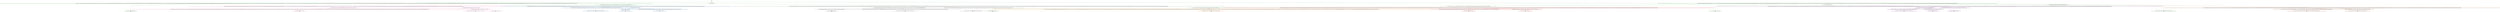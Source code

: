 digraph T {
	{
		rank=same
		54 [penwidth=3,colorscheme=set19,color=3,label="5313;5314;5315;5316;5317;5318;5319;5320;5321;5322_P\nP\n33% 84%"]
		49 [penwidth=3,colorscheme=set19,color=3,label="2322;2323;2324;2325;2326;2327;2328;2329;2330;2331_P\nP\n0% 16%"]
		47 [penwidth=3,colorscheme=set19,color=3,label="1742;1743;1744;1745;1746;1747;1748;1749;1750;1751_P\nP\n33% 0%"]
		45 [penwidth=3,colorscheme=set19,color=3,label="1862;1863;1864;1865;1866;1867;1868;1869;1870;1871;1932;1933;1934;1935;1936;1937;1938;1939;1940;1941_P\nP\n34% 0%"]
		42 [penwidth=3,colorscheme=set19,color=2,label="2232;2233;2234;2235;2236;2237;2238;2239;2240;2241;2332;2333;2334;2335;2336;2337;2338;2339;2340;2341_M1\nM1\n14%"]
		39 [penwidth=3,colorscheme=set19,color=2,label="1882;1883;1884;1885;1886;1887;1888;1889;1890;1891_M1\nM1\n73%"]
		37 [penwidth=3,colorscheme=set19,color=2,label="2782;2783;2784;2785;2786;2787;2788;2789;2790;2791_M1\nM1\n13%"]
		34 [penwidth=3,colorscheme=set19,color=8,label="6364;6365;6366;6367;6368;6369;6370;6371;6372;6373_M2\nM2\n45%"]
		32 [penwidth=3,colorscheme=set19,color=8,label="2592;2593;2594;2595;2596;2597;2598;2599;2600;2601;2722;2723;2724;2725;2726;2727;2728;2729;2730;2731_M2\nM2\n15%"]
		30 [penwidth=3,colorscheme=set19,color=8,label="2702;2703;2704;2705;2706;2707;2708;2709;2710;2711_M2\nM2\n40%"]
		27 [penwidth=3,colorscheme=set19,color=9,label="3952;3953;3954;3955;3956;3957;3958;3959;3960;3961_M3\nM3\n26%"]
		25 [penwidth=3,colorscheme=set19,color=9,label="4492;4493;4494;4495;4496;4497;4498;4499;4500;4501;4542;4543;4544;4545;4546;4547;4548;4549;4550;4551_M3\nM3\n57%"]
		23 [penwidth=3,colorscheme=set19,color=9,label="4012;4013;4014;4015;4016;4017;4018;4019;4020;4021;4082;4083;4084;4085;4086;4087;4088;4089;4090;4091_M3\nM3\n16%"]
		21 [penwidth=3,colorscheme=set19,color=7,label="5153;5154;5155;5156;5157;5158;5159;5160;5161;5162;5243;5244;5245;5246;5247;5248;5249;5250;5251;5252;5383;5384;5385;5386;5387;5388;5389;5390;5391;5392_M4\nM4\n22%"]
		19 [penwidth=3,colorscheme=set19,color=7,label="5123;5124;5125;5126;5127;5128;5129;5130;5131;5132;5433;5434;5435;5436;5437;5438;5439;5440;5441;5442_M4\nM4\n78%"]
		18 [penwidth=3,colorscheme=set19,color=5,label="5964;5965;5966;5967;5968;5969;5970;5971;5972;5973;6024;6025;6026;6027;6028;6029;6030;6031;6032;6033_M5\nM5\n1e+02%"]
		15 [penwidth=3,colorscheme=set19,color=4,label="6344;6345;6346;6347;6348;6349;6350;6351;6352;6353;6424;6425;6426;6427;6428;6429;6430;6431;6432;6433_M6\nM6\n34%"]
		13 [penwidth=3,colorscheme=set19,color=4,label="6324;6325;6326;6327;6328;6329;6330;6331;6332;6333_M6\nM6\n49%"]
		11 [penwidth=3,colorscheme=set19,color=4,label="6304;6305;6306;6307;6308;6309;6310;6311;6312;6313_M6\nM6\n17%"]
		9 [penwidth=3,colorscheme=set19,color=1,label="6784;6785;6786;6787;6788;6789;6790;6791;6792;6793_M7\nM7\n49%"]
		7 [penwidth=3,colorscheme=set19,color=1,label="6714;6715;6716;6717;6718;6719;6720;6721;6722;6723_M7\nM7\n51%"]
	}
	57 [penwidth=3,colorscheme=set19,color=3,label="GL"]
	56 [penwidth=3,colorscheme=set19,color=3,label="0"]
	55 [penwidth=3,colorscheme=set19,color=3,label="1;2;3;4;5;6;7;8;9;10;11;12;13;14;15;16;17;18;19;20;71;72;73;74;75;76;77;78;79;80;101;102;103;104;105;106;107;108;109;110;141;142;143;144;145;146;147;148;149;150;171;172;173;174;175;176;177;178;179;180;191;192;193;194;195;196;197;198;199;200;231;232;233;234;235;236;237;238;239;240;271;272;273;274;275;276;277;278;279;280;281;282;283;284;285;286;287;288;289;290;351;352;353;354;355;356;357;358;359;360;481;482;483;484;485;486;487;488;489;490;561;562;563;564;565;566;567;568;569;570;641;642;643;644;645;646;647;648;649;650;721;722;723;724;725;726;727;728;729;730;801;802;803;804;805;806;807;808;809;810;851;852;853;854;855;856;857;858;859;860;881;882;883;884;885;886;887;888;889;890;891;892;893;894;895;896;897;898;899;900;901;902;903;904;905;906;907;908;909;910;961;962;963;964;965;966;967;968;969;970;991;992;993;994;995;996;997;998;999;1000;1051;1052;1053;1054;1055;1056;1057;1058;1059;1060;1081;1082;1083;1084;1085;1086;1087;1088;1089;1090;1151;1152;1153;1154;1155;1156;1157;1158;1159;1160;1191;1192;1193;1194;1195;1196;1197;1198;1199;1200;1211;1212;1213;1214;1215;1216;1217;1218;1219;1220;1261;1262;1263;1264;1265;1266;1267;1268;1269;1270;1311;1312;1313;1314;1315;1316;1317;1318;1319;1320;1321;1322;1323;1324;1325;1326;1327;1328;1329;1330;1411;1412;1413;1414;1415;1416;1417;1418;1419;1420;1471;1472;1473;1474;1475;1476;1477;1478;1479;1480;1541;1542;1543;1544;1545;1546;1547;1548;1549;1550;1612;1613;1614;1615;1616;1617;1618;1619;1620;1621;1672;1673;1674;1675;1676;1677;1678;1679;1680;1681;1922;1923;1924;1925;1926;1927;1928;1929;1930;1931;2012;2013;2014;2015;2016;2017;2018;2019;2020;2021;2192;2193;2194;2195;2196;2197;2198;2199;2200;2201;2382;2383;2384;2385;2386;2387;2388;2389;2390;2391;2452;2453;2454;2455;2456;2457;2458;2459;2460;2461;2612;2613;2614;2615;2616;2617;2618;2619;2620;2621;2882;2883;2884;2885;2886;2887;2888;2889;2890;2891;2952;2953;2954;2955;2956;2957;2958;2959;2960;2961;2992;2993;2994;2995;2996;2997;2998;2999;3000;3001;3122;3123;3124;3125;3126;3127;3128;3129;3130;3131;3212;3213;3214;3215;3216;3217;3218;3219;3220;3221;3472;3473;3474;3475;3476;3477;3478;3479;3480;3481;3632;3633;3634;3635;3636;3637;3638;3639;3640;3641;3722;3723;3724;3725;3726;3727;3728;3729;3730;3731;3962;3963;3964;3965;3966;3967;3968;3969;3970;3971;4052;4053;4054;4055;4056;4057;4058;4059;4060;4061;4122;4123;4124;4125;4126;4127;4128;4129;4130;4131;4442;4443;4444;4445;4446;4447;4448;4449;4450;4451;4552;4553;4554;4555;4556;4557;4558;4559;4560;4561;4562;4563;4564;4565;4566;4567;4568;4569;4570;4571;4602;4603;4604;4605;4606;4607;4608;4609;4610;4611;4622;4623;4624;4625;4626;4627;4628;4629;4630;4631;4682;4683;4684;4685;4686;4687;4688;4689;4690;4691;4732;4733;4734;4735;4736;4737;4738;4739;4740;4741;4772;4773;4774;4775;4776;4777;4778;4779;4780;4781;4822;4823;4824;4825;4826;4827;4828;4829;4830;4831;4832;4893;4894;4895;4896;4897;4898;4899;4900;4901;4902;5033;5034;5035;5036;5037;5038;5039;5040;5041;5042;5313;5314;5315;5316;5317;5318;5319;5320;5321;5322"]
	53 [penwidth=3,colorscheme=set19,color=3,label="21;22;23;24;25;26;27;28;29;30"]
	52 [penwidth=3,colorscheme=set19,color=3,label="31;32;33;34;35;36;37;38;39;40;61;62;63;64;65;66;67;68;69;70;81;82;83;84;85;86;87;88;89;90;111;112;113;114;115;116;117;118;119;120;151;152;153;154;155;156;157;158;159;160;201;202;203;204;205;206;207;208;209;210;241;242;243;244;245;246;247;248;249;250;291;292;293;294;295;296;297;298;299;300;321;322;323;324;325;326;327;328;329;330;361;362;363;364;365;366;367;368;369;370;411;412;413;414;415;416;417;418;419;420;501;502;503;504;505;506;507;508;509;510;531;532;533;534;535;536;537;538;539;540;571;572;573;574;575;576;577;578;579;580;611;612;613;614;615;616;617;618;619;620;651;652;653;654;655;656;657;658;659;660;671;672;673;674;675;676;677;678;679;680;731;732;733;734;735;736;737;738;739;740;761;762;763;764;765;766;767;768;769;770;811;812;813;814;815;816;817;818;819;820;861;862;863;864;865;866;867;868;869;870;911;912;913;914;915;916;917;918;919;920;931;932;933;934;935;936;937;938;939;940;1001;1002;1003;1004;1005;1006;1007;1008;1009;1010;1031;1032;1033;1034;1035;1036;1037;1038;1039;1040;1091;1092;1093;1094;1095;1096;1097;1098;1099;1100;1161;1162;1163;1164;1165;1166;1167;1168;1169;1170;1201;1202;1203;1204;1205;1206;1207;1208;1209;1210;1231;1232;1233;1234;1235;1236;1237;1238;1239;1240;1271;1272;1273;1274;1275;1276;1277;1278;1279;1280;1301;1302;1303;1304;1305;1306;1307;1308;1309;1310;1341;1342;1343;1344;1345;1346;1347;1348;1349;1350;1461;1462;1463;1464;1465;1466;1467;1468;1469;1470;1531;1532;1533;1534;1535;1536;1537;1538;1539;1540;1571;1572;1573;1574;1575;1576;1577;1578;1579;1580;1601;1602;1603;1604;1605;1606;1607;1608;1609;1610;1611"]
	51 [penwidth=3,colorscheme=set19,color=3,label="1702;1703;1704;1705;1706;1707;1708;1709;1710;1711;1802;1803;1804;1805;1806;1807;1808;1809;1810;1811;1842;1843;1844;1845;1846;1847;1848;1849;1850;1851;1952;1953;1954;1955;1956;1957;1958;1959;1960;1961;2042;2043;2044;2045;2046;2047;2048;2049;2050;2051"]
	50 [penwidth=3,colorscheme=set19,color=3,label="2122;2123;2124;2125;2126;2127;2128;2129;2130;2131;2212;2213;2214;2215;2216;2217;2218;2219;2220;2221;2322;2323;2324;2325;2326;2327;2328;2329;2330;2331"]
	48 [penwidth=3,colorscheme=set19,color=3,label="1742;1743;1744;1745;1746;1747;1748;1749;1750;1751"]
	46 [penwidth=3,colorscheme=set19,color=3,label="1862;1863;1864;1865;1866;1867;1868;1869;1870;1871;1932;1933;1934;1935;1936;1937;1938;1939;1940;1941"]
	44 [penwidth=3,colorscheme=set19,color=3,label="51;52;53;54;55;56;57;58;59;60;161;162;163;164;165;166;167;168;169;170;181;182;183;184;185;186;187;188;189;190;211;212;213;214;215;216;217;218;219;220;251;252;253;254;255;256;257;258;259;260"]
	43 [penwidth=3,colorscheme=set19,color=2,label="1591;1592;1593;1594;1595;1596;1597;1598;1599;1600;1652;1653;1654;1655;1656;1657;1658;1659;1660;1661;1762;1763;1764;1765;1766;1767;1768;1769;1770;1771;1972;1973;1974;1975;1976;1977;1978;1979;1980;1981;2232;2233;2234;2235;2236;2237;2238;2239;2240;2241;2332;2333;2334;2335;2336;2337;2338;2339;2340;2341"]
	41 [penwidth=3,colorscheme=set19,color=2,label="1642;1643;1644;1645;1646;1647;1648;1649;1650;1651"]
	40 [penwidth=3,colorscheme=set19,color=2,label="1882;1883;1884;1885;1886;1887;1888;1889;1890;1891"]
	38 [penwidth=3,colorscheme=set19,color=2,label="2052;2053;2054;2055;2056;2057;2058;2059;2060;2061;2222;2223;2224;2225;2226;2227;2228;2229;2230;2231;2562;2563;2564;2565;2566;2567;2568;2569;2570;2571;2652;2653;2654;2655;2656;2657;2658;2659;2660;2661;2782;2783;2784;2785;2786;2787;2788;2789;2790;2791"]
	36 [penwidth=3,colorscheme=set19,color=8,label="2182;2183;2184;2185;2186;2187;2188;2189;2190;2191;2262;2263;2264;2265;2266;2267;2268;2269;2270;2271;2442;2443;2444;2445;2446;2447;2448;2449;2450;2451"]
	35 [penwidth=3,colorscheme=set19,color=8,label="2512;2513;2514;2515;2516;2517;2518;2519;2520;2521;2732;2733;2734;2735;2736;2737;2738;2739;2740;2741;2802;2803;2804;2805;2806;2807;2808;2809;2810;2811;2862;2863;2864;2865;2866;2867;2868;2869;2870;2871;2982;2983;2984;2985;2986;2987;2988;2989;2990;2991;3052;3053;3054;3055;3056;3057;3058;3059;3060;3061;3072;3073;3074;3075;3076;3077;3078;3079;3080;3081;3182;3183;3184;3185;3186;3187;3188;3189;3190;3191;3662;3663;3664;3665;3666;3667;3668;3669;3670;3671;3832;3833;3834;3835;3836;3837;3838;3839;3840;3841;3912;3913;3914;3915;3916;3917;3918;3919;3920;3921;4002;4003;4004;4005;4006;4007;4008;4009;4010;4011;4152;4153;4154;4155;4156;4157;4158;4159;4160;4161;4302;4303;4304;4305;4306;4307;4308;4309;4310;4311;4482;4483;4484;4485;4486;4487;4488;4489;4490;4491;4642;4643;4644;4645;4646;4647;4648;4649;4650;4651;4712;4713;4714;4715;4716;4717;4718;4719;4720;4721;4802;4803;4804;4805;4806;4807;4808;4809;4810;4811;4903;4904;4905;4906;4907;4908;4909;4910;4911;4912;5223;5224;5225;5226;5227;5228;5229;5230;5231;5232;5333;5334;5335;5336;5337;5338;5339;5340;5341;5342;5513;5514;5515;5516;5517;5518;5519;5520;5521;5522;5593;5594;5595;5596;5597;5598;5599;5600;5601;5602;5623;5624;5625;5626;5627;5628;5629;5630;5631;5632;5683;5684;5685;5686;5687;5688;5689;5690;5691;5692;5783;5784;5785;5786;5787;5788;5789;5790;5791;5792;5833;5834;5835;5836;5837;5838;5839;5840;5841;5842;5843;5914;5915;5916;5917;5918;5919;5920;5921;5922;5923;6204;6205;6206;6207;6208;6209;6210;6211;6212;6213;6364;6365;6366;6367;6368;6369;6370;6371;6372;6373"]
	33 [penwidth=3,colorscheme=set19,color=8,label="2592;2593;2594;2595;2596;2597;2598;2599;2600;2601;2722;2723;2724;2725;2726;2727;2728;2729;2730;2731"]
	31 [penwidth=3,colorscheme=set19,color=8,label="2352;2353;2354;2355;2356;2357;2358;2359;2360;2361;2702;2703;2704;2705;2706;2707;2708;2709;2710;2711"]
	29 [penwidth=3,colorscheme=set19,color=9,label="3302;3303;3304;3305;3306;3307;3308;3309;3310;3311;3352;3353;3354;3355;3356;3357;3358;3359;3360;3361;3382;3383;3384;3385;3386;3387;3388;3389;3390;3391;3422;3423;3424;3425;3426;3427;3428;3429;3430;3431;3462;3463;3464;3465;3466;3467;3468;3469;3470;3471;3552;3553;3554;3555;3556;3557;3558;3559;3560;3561"]
	28 [penwidth=3,colorscheme=set19,color=9,label="3582;3583;3584;3585;3586;3587;3588;3589;3590;3591;3792;3793;3794;3795;3796;3797;3798;3799;3800;3801;3952;3953;3954;3955;3956;3957;3958;3959;3960;3961"]
	26 [penwidth=3,colorscheme=set19,color=9,label="3672;3673;3674;3675;3676;3677;3678;3679;3680;3681;3762;3763;3764;3765;3766;3767;3768;3769;3770;3771;3852;3853;3854;3855;3856;3857;3858;3859;3860;3861;3932;3933;3934;3935;3936;3937;3938;3939;3940;3941;4022;4023;4024;4025;4026;4027;4028;4029;4030;4031;4162;4163;4164;4165;4166;4167;4168;4169;4170;4171;4312;4313;4314;4315;4316;4317;4318;4319;4320;4321;4382;4383;4384;4385;4386;4387;4388;4389;4390;4391;4492;4493;4494;4495;4496;4497;4498;4499;4500;4501;4542;4543;4544;4545;4546;4547;4548;4549;4550;4551"]
	24 [penwidth=3,colorscheme=set19,color=9,label="3412;3413;3414;3415;3416;3417;3418;3419;3420;3421;3542;3543;3544;3545;3546;3547;3548;3549;3550;3551;3572;3573;3574;3575;3576;3577;3578;3579;3580;3581;3612;3613;3614;3615;3616;3617;3618;3619;3620;3621;3752;3753;3754;3755;3756;3757;3758;3759;3760;3761;3842;3843;3844;3845;3846;3847;3848;3849;3850;3851;4012;4013;4014;4015;4016;4017;4018;4019;4020;4021;4082;4083;4084;4085;4086;4087;4088;4089;4090;4091"]
	22 [penwidth=3,colorscheme=set19,color=7,label="4722;4723;4724;4725;4726;4727;4728;4729;4730;4731;4863;4864;4865;4866;4867;4868;4869;4870;4871;4872;4953;4954;4955;4956;4957;4958;4959;4960;4961;4962;5153;5154;5155;5156;5157;5158;5159;5160;5161;5162;5243;5244;5245;5246;5247;5248;5249;5250;5251;5252;5383;5384;5385;5386;5387;5388;5389;5390;5391;5392"]
	20 [penwidth=3,colorscheme=set19,color=7,label="4913;4914;4915;4916;4917;4918;4919;4920;4921;4922;5123;5124;5125;5126;5127;5128;5129;5130;5131;5132;5433;5434;5435;5436;5437;5438;5439;5440;5441;5442"]
	17 [penwidth=3,colorscheme=set19,color=4,label="5974;5975;5976;5977;5978;5979;5980;5981;5982;5983;6034;6035;6036;6037;6038;6039;6040;6041;6042;6043"]
	16 [penwidth=3,colorscheme=set19,color=4,label="6134;6135;6136;6137;6138;6139;6140;6141;6142;6143;6344;6345;6346;6347;6348;6349;6350;6351;6352;6353;6424;6425;6426;6427;6428;6429;6430;6431;6432;6433"]
	14 [penwidth=3,colorscheme=set19,color=4,label="6244;6245;6246;6247;6248;6249;6250;6251;6252;6253;6324;6325;6326;6327;6328;6329;6330;6331;6332;6333"]
	12 [penwidth=3,colorscheme=set19,color=4,label="6094;6095;6096;6097;6098;6099;6100;6101;6102;6103;6124;6125;6126;6127;6128;6129;6130;6131;6132;6133;6304;6305;6306;6307;6308;6309;6310;6311;6312;6313"]
	10 [penwidth=3,colorscheme=set19,color=1,label="6524;6525;6526;6527;6528;6529;6530;6531;6532;6533;6584;6585;6586;6587;6588;6589;6590;6591;6592;6593;6634;6635;6636;6637;6638;6639;6640;6641;6642;6643;6674;6675;6676;6677;6678;6679;6680;6681;6682;6683;6734;6735;6736;6737;6738;6739;6740;6741;6742;6743;6764;6765;6766;6767;6768;6769;6770;6771;6772;6773;6784;6785;6786;6787;6788;6789;6790;6791;6792;6793"]
	8 [penwidth=3,colorscheme=set19,color=1,label="6534;6535;6536;6537;6538;6539;6540;6541;6542;6543;6544;6545;6546;6547;6548;6549;6550;6551;6552;6553;6714;6715;6716;6717;6718;6719;6720;6721;6722;6723"]
	6 [penwidth=3,colorscheme=set19,color=1,label="2312;2313;2314;2315;2316;2317;2318;2319;2320;2321;2412;2413;2414;2415;2416;2417;2418;2419;2420;2421;2542;2543;2544;2545;2546;2547;2548;2549;2550;2551;2632;2633;2634;2635;2636;2637;2638;2639;2640;2641;2762;2763;2764;2765;2766;2767;2768;2769;2770;2771;2902;2903;2904;2905;2906;2907;2908;2909;2910;2911;3002;3003;3004;3005;3006;3007;3008;3009;3010;3011;3042;3043;3044;3045;3046;3047;3048;3049;3050;3051;3142;3143;3144;3145;3146;3147;3148;3149;3150;3151;3202;3203;3204;3205;3206;3207;3208;3209;3210;3211;3222;3223;3224;3225;3226;3227;3228;3229;3230;3231;3282;3283;3284;3285;3286;3287;3288;3289;3290;3291;3332;3333;3334;3335;3336;3337;3338;3339;3340;3341;3402;3403;3404;3405;3406;3407;3408;3409;3410;3411;3442;3443;3444;3445;3446;3447;3448;3449;3450;3451;3522;3523;3524;3525;3526;3527;3528;3529;3530;3531;3562;3563;3564;3565;3566;3567;3568;3569;3570;3571;3602;3603;3604;3605;3606;3607;3608;3609;3610;3611;3642;3643;3644;3645;3646;3647;3648;3649;3650;3651;3702;3703;3704;3705;3706;3707;3708;3709;3710;3711;4062;4063;4064;4065;4066;4067;4068;4069;4070;4071;4142;4143;4144;4145;4146;4147;4148;4149;4150;4151;4232;4233;4234;4235;4236;4237;4238;4239;4240;4241;4422;4423;4424;4425;4426;4427;4428;4429;4430;4431;4472;4473;4474;4475;4476;4477;4478;4479;4480;4481;4522;4523;4524;4525;4526;4527;4528;4529;4530;4531;4592;4593;4594;4595;4596;4597;4598;4599;4600;4601;4692;4693;4694;4695;4696;4697;4698;4699;4700;4701;4782;4783;4784;4785;4786;4787;4788;4789;4790;4791;4883;4884;4885;4886;4887;4888;4889;4890;4891;4892;5023;5024;5025;5026;5027;5028;5029;5030;5031;5032;5113;5114;5115;5116;5117;5118;5119;5120;5121;5122;5193;5194;5195;5196;5197;5198;5199;5200;5201;5202;5293;5294;5295;5296;5297;5298;5299;5300;5301;5302;5413;5414;5415;5416;5417;5418;5419;5420;5421;5422;5483;5484;5485;5486;5487;5488;5489;5490;5491;5492;5563;5564;5565;5566;5567;5568;5569;5570;5571;5572;5613;5614;5615;5616;5617;5618;5619;5620;5621;5622;5723;5724;5725;5726;5727;5728;5729;5730;5731;5732;5823;5824;5825;5826;5827;5828;5829;5830;5831;5832;5904;5905;5906;5907;5908;5909;5910;5911;5912;5913;5984;5985;5986;5987;5988;5989;5990;5991;5992;5993;6274;6275;6276;6277;6278;6279;6280;6281;6282;6283;6474;6475;6476;6477;6478;6479;6480;6481;6482;6483"]
	5 [penwidth=3,colorscheme=set19,color=4,label="2022;2023;2024;2025;2026;2027;2028;2029;2030;2031;2112;2113;2114;2115;2116;2117;2118;2119;2120;2121;2292;2293;2294;2295;2296;2297;2298;2299;2300;2301;2402;2403;2404;2405;2406;2407;2408;2409;2410;2411;2892;2893;2894;2895;2896;2897;2898;2899;2900;2901;2972;2973;2974;2975;2976;2977;2978;2979;2980;2981;3012;3013;3014;3015;3016;3017;3018;3019;3020;3021;3062;3063;3064;3065;3066;3067;3068;3069;3070;3071;3162;3163;3164;3165;3166;3167;3168;3169;3170;3171;3252;3253;3254;3255;3256;3257;3258;3259;3260;3261;3272;3273;3274;3275;3276;3277;3278;3279;3280;3281;3322;3323;3324;3325;3326;3327;3328;3329;3330;3331;3362;3363;3364;3365;3366;3367;3368;3369;3370;3371;3392;3393;3394;3395;3396;3397;3398;3399;3400;3401;3492;3493;3494;3495;3496;3497;3498;3499;3500;3501;3512;3513;3514;3515;3516;3517;3518;3519;3520;3521;3592;3593;3594;3595;3596;3597;3598;3599;3600;3601;3692;3693;3694;3695;3696;3697;3698;3699;3700;3701;3812;3813;3814;3815;3816;3817;3818;3819;3820;3821;3892;3893;3894;3895;3896;3897;3898;3899;3900;3901;3982;3983;3984;3985;3986;3987;3988;3989;3990;3991;4132;4133;4134;4135;4136;4137;4138;4139;4140;4141;4222;4223;4224;4225;4226;4227;4228;4229;4230;4231;4282;4283;4284;4285;4286;4287;4288;4289;4290;4291;4362;4363;4364;4365;4366;4367;4368;4369;4370;4371;4462;4463;4464;4465;4466;4467;4468;4469;4470;4471;4512;4513;4514;4515;4516;4517;4518;4519;4520;4521;4582;4583;4584;4585;4586;4587;4588;4589;4590;4591;4652;4653;4654;4655;4656;4657;4658;4659;4660;4661;4702;4703;4704;4705;4706;4707;4708;4709;4710;4711;4742;4743;4744;4745;4746;4747;4748;4749;4750;4751;4792;4793;4794;4795;4796;4797;4798;4799;4800;4801;4873;4874;4875;4876;4877;4878;4879;4880;4881;4882;4963;4964;4965;4966;4967;4968;4969;4970;4971;4972;5103;5104;5105;5106;5107;5108;5109;5110;5111;5112;5283;5284;5285;5286;5287;5288;5289;5290;5291;5292;5473;5474;5475;5476;5477;5478;5479;5480;5481;5482;5553;5554;5555;5556;5557;5558;5559;5560;5561;5562;5663;5664;5665;5666;5667;5668;5669;5670;5671;5672;5894;5895;5896;5897;5898;5899;5900;5901;5902;5903"]
	4 [penwidth=3,colorscheme=set19,color=5,label="2472;2473;2474;2475;2476;2477;2478;2479;2480;2481;2552;2553;2554;2555;2556;2557;2558;2559;2560;2561;2642;2643;2644;2645;2646;2647;2648;2649;2650;2651;2772;2773;2774;2775;2776;2777;2778;2779;2780;2781;2832;2833;2834;2835;2836;2837;2838;2839;2840;2841;2912;2913;2914;2915;2916;2917;2918;2919;2920;2921;3102;3103;3104;3105;3106;3107;3108;3109;3110;3111;3152;3153;3154;3155;3156;3157;3158;3159;3160;3161;3172;3173;3174;3175;3176;3177;3178;3179;3180;3181;3292;3293;3294;3295;3296;3297;3298;3299;3300;3301;3342;3343;3344;3345;3346;3347;3348;3349;3350;3351;3372;3373;3374;3375;3376;3377;3378;3379;3380;3381;3452;3453;3454;3455;3456;3457;3458;3459;3460;3461;3502;3503;3504;3505;3506;3507;3508;3509;3510;3511;3532;3533;3534;3535;3536;3537;3538;3539;3540;3541;3652;3653;3654;3655;3656;3657;3658;3659;3660;3661;3742;3743;3744;3745;3746;3747;3748;3749;3750;3751;3822;3823;3824;3825;3826;3827;3828;3829;3830;3831;3902;3903;3904;3905;3906;3907;3908;3909;3910;3911;3992;3993;3994;3995;3996;3997;3998;3999;4000;4001;4072;4073;4074;4075;4076;4077;4078;4079;4080;4081;4242;4243;4244;4245;4246;4247;4248;4249;4250;4251;4292;4293;4294;4295;4296;4297;4298;4299;4300;4301;4372;4373;4374;4375;4376;4377;4378;4379;4380;4381;4432;4433;4434;4435;4436;4437;4438;4439;4440;4441;4532;4533;4534;4535;4536;4537;4538;4539;4540;4541;4662;4663;4664;4665;4666;4667;4668;4669;4670;4671;4752;4753;4754;4755;4756;4757;4758;4759;4760;4761;4833;4834;4835;4836;4837;4838;4839;4840;4841;4842;5013;5014;5015;5016;5017;5018;5019;5020;5021;5022;5093;5094;5095;5096;5097;5098;5099;5100;5101;5102;5183;5184;5185;5186;5187;5188;5189;5190;5191;5192;5273;5274;5275;5276;5277;5278;5279;5280;5281;5282;5403;5404;5405;5406;5407;5408;5409;5410;5411;5412;5653;5654;5655;5656;5657;5658;5659;5660;5661;5662;5773;5774;5775;5776;5777;5778;5779;5780;5781;5782;5884;5885;5886;5887;5888;5889;5890;5891;5892;5893;5964;5965;5966;5967;5968;5969;5970;5971;5972;5973;6024;6025;6026;6027;6028;6029;6030;6031;6032;6033"]
	3 [penwidth=3,colorscheme=set19,color=7,label="1792;1793;1794;1795;1796;1797;1798;1799;1800;1801;1832;1833;1834;1835;1836;1837;1838;1839;1840;1841;1872;1873;1874;1875;1876;1877;1878;1879;1880;1881;2282;2283;2284;2285;2286;2287;2288;2289;2290;2291;2392;2393;2394;2395;2396;2397;2398;2399;2400;2401;2462;2463;2464;2465;2466;2467;2468;2469;2470;2471;2532;2533;2534;2535;2536;2537;2538;2539;2540;2541;2622;2623;2624;2625;2626;2627;2628;2629;2630;2631;2752;2753;2754;2755;2756;2757;2758;2759;2760;2761;2822;2823;2824;2825;2826;2827;2828;2829;2830;2831;2962;2963;2964;2965;2966;2967;2968;2969;2970;2971;3032;3033;3034;3035;3036;3037;3038;3039;3040;3041;3092;3093;3094;3095;3096;3097;3098;3099;3100;3101;3132;3133;3134;3135;3136;3137;3138;3139;3140;3141;3242;3243;3244;3245;3246;3247;3248;3249;3250;3251;3312;3313;3314;3315;3316;3317;3318;3319;3320;3321;3432;3433;3434;3435;3436;3437;3438;3439;3440;3441;3482;3483;3484;3485;3486;3487;3488;3489;3490;3491;3732;3733;3734;3735;3736;3737;3738;3739;3740;3741;3802;3803;3804;3805;3806;3807;3808;3809;3810;3811;3882;3883;3884;3885;3886;3887;3888;3889;3890;3891;3972;3973;3974;3975;3976;3977;3978;3979;3980;3981;4212;4213;4214;4215;4216;4217;4218;4219;4220;4221;4412;4413;4414;4415;4416;4417;4418;4419;4420;4421;4452;4453;4454;4455;4456;4457;4458;4459;4460;4461;4502;4503;4504;4505;4506;4507;4508;4509;4510;4511;4572;4573;4574;4575;4576;4577;4578;4579;4580;4581;4612;4613;4614;4615;4616;4617;4618;4619;4620;4621;4632;4633;4634;4635;4636;4637;4638;4639;4640;4641;4672;4673;4674;4675;4676;4677;4678;4679;4680;4681"]
	2 [penwidth=3,colorscheme=set19,color=9,label="41;42;43;44;45;46;47;48;49;50;91;92;93;94;95;96;97;98;99;100;121;122;123;124;125;126;127;128;129;130;131;132;133;134;135;136;137;138;139;140;221;222;223;224;225;226;227;228;229;230;261;262;263;264;265;266;267;268;269;270;311;312;313;314;315;316;317;318;319;320;341;342;343;344;345;346;347;348;349;350;401;402;403;404;405;406;407;408;409;410;441;442;443;444;445;446;447;448;449;450;471;472;473;474;475;476;477;478;479;480;521;522;523;524;525;526;527;528;529;530;541;542;543;544;545;546;547;548;549;550;581;582;583;584;585;586;587;588;589;590;661;662;663;664;665;666;667;668;669;670;691;692;693;694;695;696;697;698;699;700;791;792;793;794;795;796;797;798;799;800;841;842;843;844;845;846;847;848;849;850;871;872;873;874;875;876;877;878;879;880;951;952;953;954;955;956;957;958;959;960;1021;1022;1023;1024;1025;1026;1027;1028;1029;1030;1111;1112;1113;1114;1115;1116;1117;1118;1119;1120;1141;1142;1143;1144;1145;1146;1147;1148;1149;1150;1181;1182;1183;1184;1185;1186;1187;1188;1189;1190;1221;1222;1223;1224;1225;1226;1227;1228;1229;1230;1291;1292;1293;1294;1295;1296;1297;1298;1299;1300;1331;1332;1333;1334;1335;1336;1337;1338;1339;1340;1361;1362;1363;1364;1365;1366;1367;1368;1369;1370;1391;1392;1393;1394;1395;1396;1397;1398;1399;1400;1421;1422;1423;1424;1425;1426;1427;1428;1429;1430;1441;1442;1443;1444;1445;1446;1447;1448;1449;1450;1491;1492;1493;1494;1495;1496;1497;1498;1499;1500;1632;1633;1634;1635;1636;1637;1638;1639;1640;1641;1692;1693;1694;1695;1696;1697;1698;1699;1700;1701;1822;1823;1824;1825;1826;1827;1828;1829;1830;1831;2102;2103;2104;2105;2106;2107;2108;2109;2110;2111;2272;2273;2274;2275;2276;2277;2278;2279;2280;2281;2372;2373;2374;2375;2376;2377;2378;2379;2380;2381;2522;2523;2524;2525;2526;2527;2528;2529;2530;2531;2602;2603;2604;2605;2606;2607;2608;2609;2610;2611;2742;2743;2744;2745;2746;2747;2748;2749;2750;2751;2812;2813;2814;2815;2816;2817;2818;2819;2820;2821;2872;2873;2874;2875;2876;2877;2878;2879;2880;2881;3022;3023;3024;3025;3026;3027;3028;3029;3030;3031;3082;3083;3084;3085;3086;3087;3088;3089;3090;3091;3112;3113;3114;3115;3116;3117;3118;3119;3120;3121;3192;3193;3194;3195;3196;3197;3198;3199;3200;3201;3232;3233;3234;3235;3236;3237;3238;3239;3240;3241;3262;3263;3264;3265;3266;3267;3268;3269;3270;3271"]
	1 [penwidth=3,colorscheme=set19,color=8,label="301;302;303;304;305;306;307;308;309;310;381;382;383;384;385;386;387;388;389;390;391;392;393;394;395;396;397;398;399;400;461;462;463;464;465;466;467;468;469;470;491;492;493;494;495;496;497;498;499;500;511;512;513;514;515;516;517;518;519;520;551;552;553;554;555;556;557;558;559;560;601;602;603;604;605;606;607;608;609;610;631;632;633;634;635;636;637;638;639;640;711;712;713;714;715;716;717;718;719;720;751;752;753;754;755;756;757;758;759;760;781;782;783;784;785;786;787;788;789;790;831;832;833;834;835;836;837;838;839;840;981;982;983;984;985;986;987;988;989;990;1011;1012;1013;1014;1015;1016;1017;1018;1019;1020;1041;1042;1043;1044;1045;1046;1047;1048;1049;1050;1071;1072;1073;1074;1075;1076;1077;1078;1079;1080;1101;1102;1103;1104;1105;1106;1107;1108;1109;1110;1131;1132;1133;1134;1135;1136;1137;1138;1139;1140;1251;1252;1253;1254;1255;1256;1257;1258;1259;1260;1351;1352;1353;1354;1355;1356;1357;1358;1359;1360;1381;1382;1383;1384;1385;1386;1387;1388;1389;1390;1481;1482;1483;1484;1485;1486;1487;1488;1489;1490;1521;1522;1523;1524;1525;1526;1527;1528;1529;1530;1551;1552;1553;1554;1555;1556;1557;1558;1559;1560;1581;1582;1583;1584;1585;1586;1587;1588;1589;1590;1622;1623;1624;1625;1626;1627;1628;1629;1630;1631;1682;1683;1684;1685;1686;1687;1688;1689;1690;1691;1732;1733;1734;1735;1736;1737;1738;1739;1740;1741;1782;1783;1784;1785;1786;1787;1788;1789;1790;1791;2092;2093;2094;2095;2096;2097;2098;2099;2100;2101"]
	0 [penwidth=3,colorscheme=set19,color=2,label="331;332;333;334;335;336;337;338;339;340;371;372;373;374;375;376;377;378;379;380;421;422;423;424;425;426;427;428;429;430;431;432;433;434;435;436;437;438;439;440;451;452;453;454;455;456;457;458;459;460;591;592;593;594;595;596;597;598;599;600;621;622;623;624;625;626;627;628;629;630;681;682;683;684;685;686;687;688;689;690;701;702;703;704;705;706;707;708;709;710;741;742;743;744;745;746;747;748;749;750;771;772;773;774;775;776;777;778;779;780;821;822;823;824;825;826;827;828;829;830;921;922;923;924;925;926;927;928;929;930;941;942;943;944;945;946;947;948;949;950;971;972;973;974;975;976;977;978;979;980;1061;1062;1063;1064;1065;1066;1067;1068;1069;1070;1121;1122;1123;1124;1125;1126;1127;1128;1129;1130;1171;1172;1173;1174;1175;1176;1177;1178;1179;1180;1241;1242;1243;1244;1245;1246;1247;1248;1249;1250;1281;1282;1283;1284;1285;1286;1287;1288;1289;1290;1371;1372;1373;1374;1375;1376;1377;1378;1379;1380;1401;1402;1403;1404;1405;1406;1407;1408;1409;1410;1431;1432;1433;1434;1435;1436;1437;1438;1439;1440;1501;1502;1503;1504;1505;1506;1507;1508;1509;1510"]
	57 -> 56 [penwidth=3,colorscheme=set19,color=3]
	56 -> 53 [penwidth=3,colorscheme=set19,color=3]
	56 -> 52 [penwidth=3,colorscheme=set19,color=3]
	56 -> 55 [penwidth=3,colorscheme=set19,color=3]
	55 -> 54 [penwidth=3,colorscheme=set19,color=3]
	53 -> 44 [penwidth=3,colorscheme=set19,color=3]
	53 -> 2 [penwidth=3,colorscheme=set19,color="3;0.5:9"]
	52 -> 48 [penwidth=3,colorscheme=set19,color=3]
	52 -> 46 [penwidth=3,colorscheme=set19,color=3]
	52 -> 51 [penwidth=3,colorscheme=set19,color=3]
	52 -> 3 [penwidth=3,colorscheme=set19,color="3;0.5:7"]
	51 -> 50 [penwidth=3,colorscheme=set19,color=3]
	51 -> 6 [penwidth=3,colorscheme=set19,color="3;0.5:1"]
	50 -> 49 [penwidth=3,colorscheme=set19,color=3]
	50 -> 4 [penwidth=3,colorscheme=set19,color="3;0.5:5"]
	48 -> 47 [penwidth=3,colorscheme=set19,color=3]
	48 -> 5 [penwidth=3,colorscheme=set19,color="3;0.5:4"]
	46 -> 45 [penwidth=3,colorscheme=set19,color=3]
	44 -> 1 [penwidth=3,colorscheme=set19,color="3;0.5:8"]
	44 -> 0 [penwidth=3,colorscheme=set19,color="3;0.5:2"]
	43 -> 42 [penwidth=3,colorscheme=set19,color=2]
	41 -> 40 [penwidth=3,colorscheme=set19,color=2]
	41 -> 38 [penwidth=3,colorscheme=set19,color=2]
	40 -> 39 [penwidth=3,colorscheme=set19,color=2]
	38 -> 37 [penwidth=3,colorscheme=set19,color=2]
	36 -> 33 [penwidth=3,colorscheme=set19,color=8]
	36 -> 35 [penwidth=3,colorscheme=set19,color=8]
	35 -> 34 [penwidth=3,colorscheme=set19,color=8]
	33 -> 32 [penwidth=3,colorscheme=set19,color=8]
	31 -> 30 [penwidth=3,colorscheme=set19,color=8]
	29 -> 26 [penwidth=3,colorscheme=set19,color=9]
	29 -> 28 [penwidth=3,colorscheme=set19,color=9]
	28 -> 27 [penwidth=3,colorscheme=set19,color=9]
	26 -> 25 [penwidth=3,colorscheme=set19,color=9]
	24 -> 23 [penwidth=3,colorscheme=set19,color=9]
	22 -> 21 [penwidth=3,colorscheme=set19,color=7]
	20 -> 19 [penwidth=3,colorscheme=set19,color=7]
	17 -> 14 [penwidth=3,colorscheme=set19,color=4]
	17 -> 16 [penwidth=3,colorscheme=set19,color=4]
	16 -> 15 [penwidth=3,colorscheme=set19,color=4]
	14 -> 13 [penwidth=3,colorscheme=set19,color=4]
	12 -> 11 [penwidth=3,colorscheme=set19,color=4]
	10 -> 9 [penwidth=3,colorscheme=set19,color=1]
	8 -> 7 [penwidth=3,colorscheme=set19,color=1]
	6 -> 10 [penwidth=3,colorscheme=set19,color=1]
	6 -> 8 [penwidth=3,colorscheme=set19,color=1]
	5 -> 17 [penwidth=3,colorscheme=set19,color=4]
	5 -> 12 [penwidth=3,colorscheme=set19,color=4]
	4 -> 18 [penwidth=3,colorscheme=set19,color=5]
	3 -> 22 [penwidth=3,colorscheme=set19,color=7]
	3 -> 20 [penwidth=3,colorscheme=set19,color=7]
	2 -> 29 [penwidth=3,colorscheme=set19,color=9]
	2 -> 24 [penwidth=3,colorscheme=set19,color=9]
	1 -> 36 [penwidth=3,colorscheme=set19,color=8]
	1 -> 31 [penwidth=3,colorscheme=set19,color=8]
	0 -> 43 [penwidth=3,colorscheme=set19,color=2]
	0 -> 41 [penwidth=3,colorscheme=set19,color=2]
}
